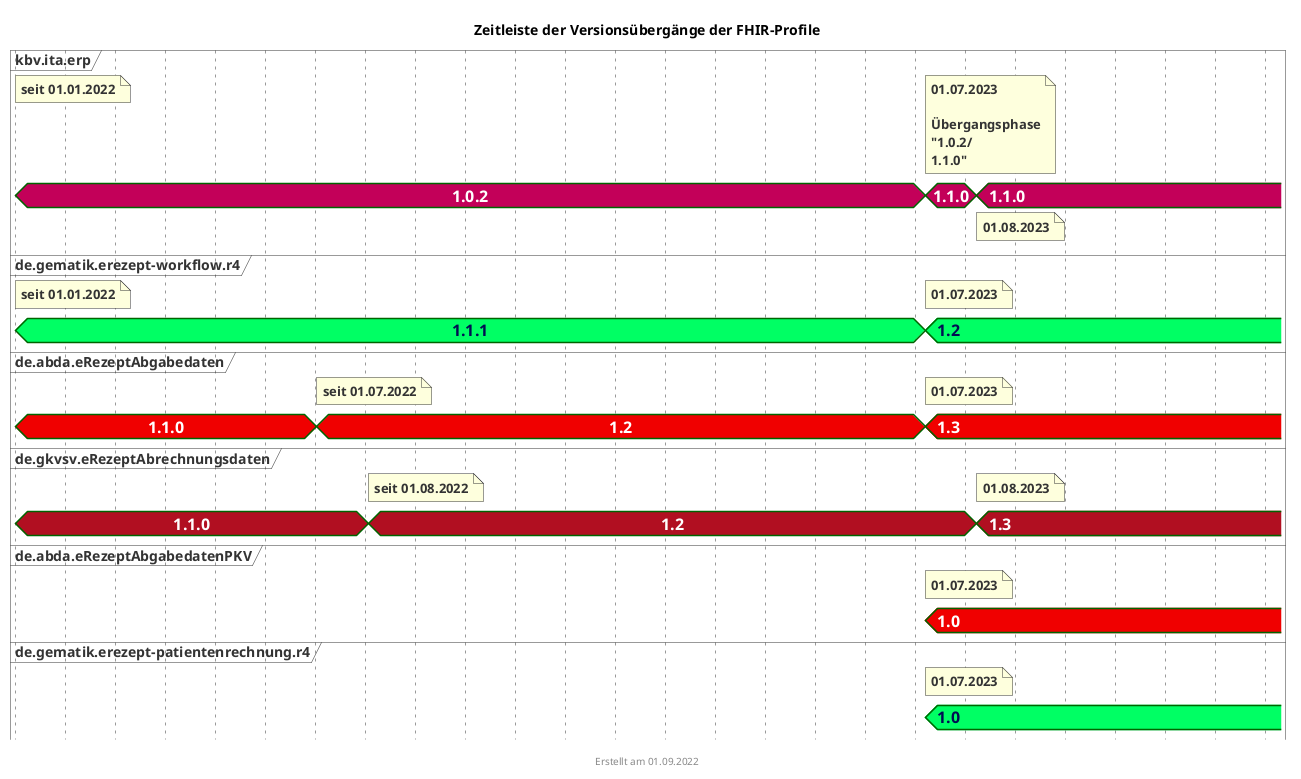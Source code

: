 @startuml fhir_version_timeline
<style>
timingDiagram {
  .kbvcolor {
    FontColor #ffffff
    Fontsize 16
    FontStyle bold
    Backgroundcolor #c30059
  }
  .gematikcolor {
    FontColor #000e52
    Fontsize 16
    FontStyle bold
    Backgroundcolor #00ff64
  }
  .davcolor {
    FontColor #ffffff
    Fontsize 16
    FontStyle bold
    BackgroundColor #f00000
  }
  .gkvcolor {
    FontColor #ffffff
    Fontsize 16
    FontStyle bold
    BackgroundColor #b10f21
  }
}
</style>
title Zeitleiste der Versionsübergänge der FHIR-Profile
footer Erstellt am 01.09.2022

concise "kbv.ita.erp" as KBV <<kbvcolor>>
concise "de.gematik.erezept-workflow.r4" as gematik <<gematikcolor>>
concise "de.abda.eRezeptAbgabedaten" as DAV <<davcolor>>
concise "de.gkvsv.eRezeptAbrechnungsdaten" as GKV <<gkvcolor>>
concise "de.abda.eRezeptAbgabedatenPKV" as PKV <<davcolor>>
concise "de.gematik.erezept-patientenrechnung.r4" as gematikpkv <<gematikcolor>>

'30 days is scaled to 50 pixels
scale 2592000 as 50 pixels
hide time-axis

@2022/01/01
note top of KBV : seit 01.01.2022
KBV is 1.0.2
note top of gematik : seit 01.01.2022
gematik is 1.1.1 
DAV is 1.1.0
GKV is 1.1.0

@2022/07/01
note top of DAV : seit 01.07.2022
DAV is 1.2

@2022/08/01 
note top of GKV : seit 01.08.2022
GKV is 1.2

@2023/06/01

@2023/06/15

@2023/07/01
note top of KBV : 01.07.2023\n\nÜbergangsphase\n"1.0.2/\n1.1.0" 
KBV is 1.1.0
note top of gematik : 01.07.2023
gematik is 1.2
note top of gematikpkv : 01.07.2023
gematikpkv is 1.0
note top of DAV : 01.07.2023
DAV is 1.3
note top of PKV : 01.07.2023
PKV is 1.0

@2023/08/01
note bottom of KBV : 01.08.2023
KBV is 1.1.0
note top of GKV : 01.08.2023
GKV is 1.3

@2023/09/01

@2023/10/01

@2023/12/31


@enduml